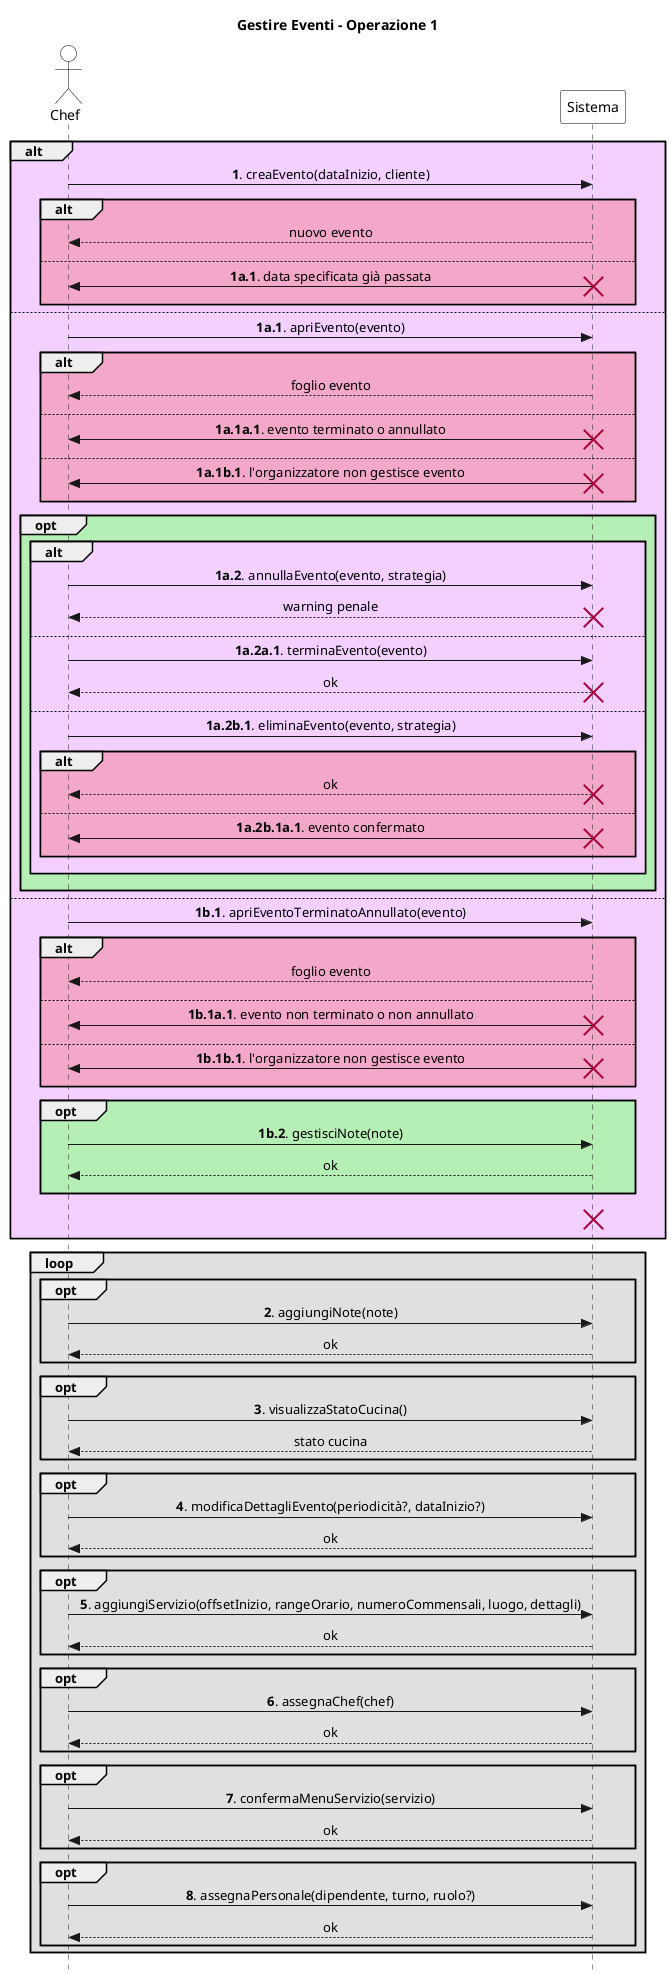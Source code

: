 @startuml
skinparam Style strictuml
skinparam SequenceMessageAlign center

skinparam sequence {
    ActorBorderColor Black
    ActorBackgroundColor White
    ParticipantBorderColor Black
    ParticipantBackgroundColor White
}

actor Chef
participant Sistema

title Gestire Eventi - Operazione 1

alt #f3d0ff
    Chef -> Sistema: **1**. creaEvento(dataInizio, cliente)
    alt #f3a7c9
        return nuovo evento
        ||10||
    else
        Chef <- Sistema: **1a.1**. data specificata già passata
        destroy Sistema
        ||10||
    end
else
    Chef -> Sistema: **1a.1**. apriEvento(evento)
    alt #f3a7c9
        return foglio evento
        ||10||
    else
        Chef <- Sistema: **1a.1a.1**. evento terminato o annullato
        destroy Sistema
        ||10||
    else
        Chef <- Sistema: **1a.1b.1**. l'organizzatore non gestisce evento
        destroy Sistema
        ||10||
    end

    opt #b6efb6
        alt #f3d0ff
            Chef -> Sistema: **1a.2**. annullaEvento(evento, strategia)
            return warning penale
            destroy Sistema
            ||10||
        else
            Chef -> Sistema: **1a.2a.1**. terminaEvento(evento)
            return ok
            destroy Sistema
            ||10||
        else
            Chef -> Sistema: **1a.2b.1**. eliminaEvento(evento, strategia)
            alt #f3a7c9
                return ok
                destroy Sistema
                ||10||
            else
               Chef <- Sistema: **1a.2b.1a.1**. evento confermato
               destroy Sistema
               ||10||
            end
            ||10||
        end
        ' non abbiamo modo di modificare il colore della X
        ||10||
    end
else
    Chef -> Sistema: **1b.1**. apriEventoTerminatoAnnullato(evento)
    alt #f3a7c9
        return foglio evento
        ||10||
    else
        Chef <- Sistema: **1b.1a.1**. evento non terminato o non annullato
        destroy Sistema
        ||10||
    else
        Chef <- Sistema: **1b.1b.1**. l'organizzatore non gestisce evento
        destroy Sistema
        ||10||
    end

    opt #b6efb6
        Chef -> Sistema: **1b.2**. gestisciNote(note)
        return ok
        ||10||
    end

    ||10||
    destroy Sistema
'    note over Chef, Sistema #fff: Il caso d'uso termina.
    ||10||
end

loop #e0e0e0
    opt #e0e0e0
        Chef -> Sistema: **2**. aggiungiNote(note)
        return ok
    end

    opt #e0e0e0
        Chef -> Sistema: **3**. visualizzaStatoCucina()
        return stato cucina
    end

    opt #e0e0e0
        Chef -> Sistema: **4**. modificaDettagliEvento(periodicità?, dataInizio?)
        return ok
    end

    opt #e0e0e0
        Chef -> Sistema: **5**. aggiungiServizio(offsetInizio, rangeOrario, numeroCommensali, luogo, dettagli)
        return ok
    end

    opt #e0e0e0
        Chef -> Sistema: **6**. assegnaChef(chef)
        return ok
    end

    opt #e0e0e0
        Chef -> Sistema: **7**. confermaMenuServizio(servizio)
        return ok
    end

    opt #e0e0e0
        Chef -> Sistema: **8**. assegnaPersonale(dipendente, turno, ruolo?)
        return ok
    end
end
@enduml